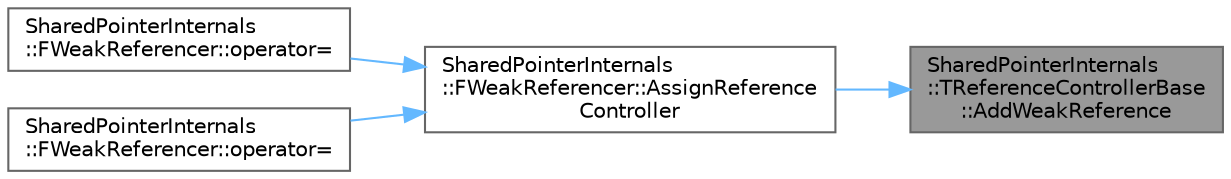 digraph "SharedPointerInternals::TReferenceControllerBase::AddWeakReference"
{
 // INTERACTIVE_SVG=YES
 // LATEX_PDF_SIZE
  bgcolor="transparent";
  edge [fontname=Helvetica,fontsize=10,labelfontname=Helvetica,labelfontsize=10];
  node [fontname=Helvetica,fontsize=10,shape=box,height=0.2,width=0.4];
  rankdir="RL";
  Node1 [id="Node000001",label="SharedPointerInternals\l::TReferenceControllerBase\l::AddWeakReference",height=0.2,width=0.4,color="gray40", fillcolor="grey60", style="filled", fontcolor="black",tooltip="Adds a weak reference to this counter."];
  Node1 -> Node2 [id="edge1_Node000001_Node000002",dir="back",color="steelblue1",style="solid",tooltip=" "];
  Node2 [id="Node000002",label="SharedPointerInternals\l::FWeakReferencer::AssignReference\lController",height=0.2,width=0.4,color="grey40", fillcolor="white", style="filled",URL="$de/dbb/classSharedPointerInternals_1_1FWeakReferencer.html#a71b182fe6ecfd49c4802546c7f2fbbf2",tooltip="Assigns a new reference controller to this counter object, first adding a reference to it,..."];
  Node2 -> Node3 [id="edge2_Node000002_Node000003",dir="back",color="steelblue1",style="solid",tooltip=" "];
  Node3 [id="Node000003",label="SharedPointerInternals\l::FWeakReferencer::operator=",height=0.2,width=0.4,color="grey40", fillcolor="white", style="filled",URL="$de/dbb/classSharedPointerInternals_1_1FWeakReferencer.html#aebe39341209cd1e4e10926840cb0e864",tooltip="Assignment operator from a shared reference counter."];
  Node2 -> Node4 [id="edge3_Node000002_Node000004",dir="back",color="steelblue1",style="solid",tooltip=" "];
  Node4 [id="Node000004",label="SharedPointerInternals\l::FWeakReferencer::operator=",height=0.2,width=0.4,color="grey40", fillcolor="white", style="filled",URL="$de/dbb/classSharedPointerInternals_1_1FWeakReferencer.html#aaeba9f947b13e24df09e6b89b140d64e",tooltip="Assignment operator from a weak referencer object."];
}
